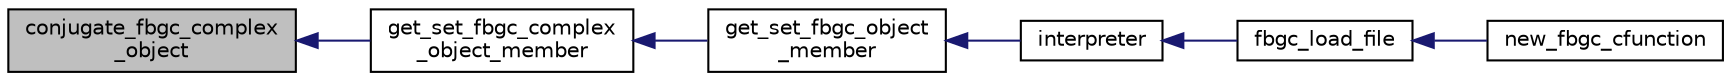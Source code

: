 digraph "conjugate_fbgc_complex_object"
{
  edge [fontname="Helvetica",fontsize="10",labelfontname="Helvetica",labelfontsize="10"];
  node [fontname="Helvetica",fontsize="10",shape=record];
  rankdir="LR";
  Node10 [label="conjugate_fbgc_complex\l_object",height=0.2,width=0.4,color="black", fillcolor="grey75", style="filled", fontcolor="black"];
  Node10 -> Node11 [dir="back",color="midnightblue",fontsize="10",style="solid"];
  Node11 [label="get_set_fbgc_complex\l_object_member",height=0.2,width=0.4,color="black", fillcolor="white", style="filled",URL="$complex__object_8h.html#ac8bdb069f27acd1aa7143ed97fa21e7c"];
  Node11 -> Node12 [dir="back",color="midnightblue",fontsize="10",style="solid"];
  Node12 [label="get_set_fbgc_object\l_member",height=0.2,width=0.4,color="black", fillcolor="white", style="filled",URL="$fbgc__object_8h.html#a6b179b77e73ea2031e250652bb83c1cf"];
  Node12 -> Node13 [dir="back",color="midnightblue",fontsize="10",style="solid"];
  Node13 [label="interpreter",height=0.2,width=0.4,color="black", fillcolor="white", style="filled",URL="$interpreter_8h.html#acb0454b55a53dfb587644f66848a0646"];
  Node13 -> Node14 [dir="back",color="midnightblue",fontsize="10",style="solid"];
  Node14 [label="fbgc_load_file",height=0.2,width=0.4,color="black", fillcolor="white", style="filled",URL="$fbgc_8h.html#a2aeeff0403205e54bd0dd187e4337b4a"];
  Node14 -> Node15 [dir="back",color="midnightblue",fontsize="10",style="solid"];
  Node15 [label="new_fbgc_cfunction",height=0.2,width=0.4,color="black", fillcolor="white", style="filled",URL="$fbgc__stl_8c.html#a23883ffe16d0cfdc1f70f3c31b650d2c"];
}
